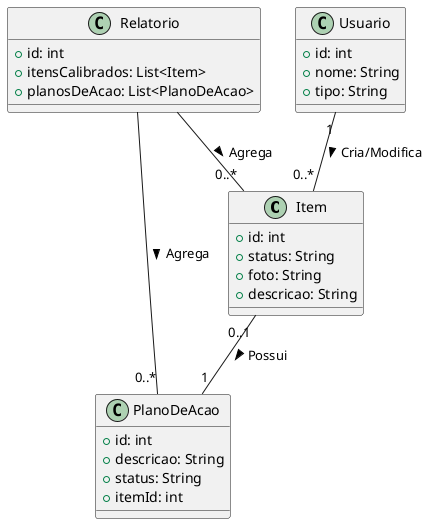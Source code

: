 @startuml

class Item {
  +id: int
  +status: String
  +foto: String
  +descricao: String
}

class PlanoDeAcao {
  +id: int
  +descricao: String
  +status: String
  +itemId: int
}

class Usuario {
  +id: int
  +nome: String
  +tipo: String
}

class Relatorio {
  +id: int
  +itensCalibrados: List<Item>
  +planosDeAcao: List<PlanoDeAcao>
}

Usuario "1" -- "0..*" Item : Cria/Modifica >
Item "0..1" -- "1" PlanoDeAcao : Possui >
Relatorio -- "0..*" Item : Agrega >
Relatorio -- "0..*" PlanoDeAcao : Agrega >

@enduml
